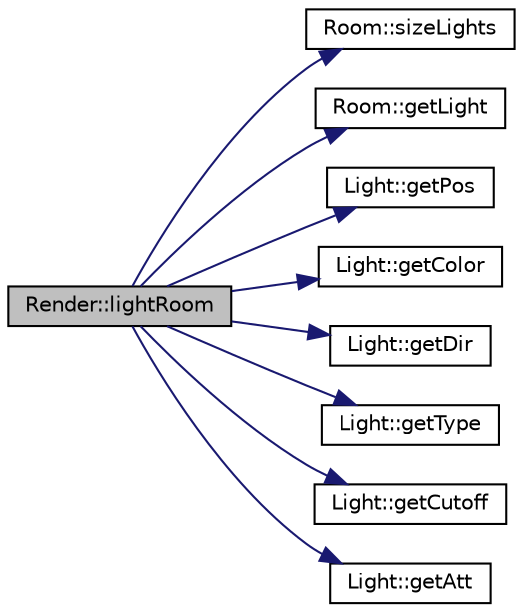 digraph "Render::lightRoom"
{
 // INTERACTIVE_SVG=YES
  edge [fontname="Helvetica",fontsize="10",labelfontname="Helvetica",labelfontsize="10"];
  node [fontname="Helvetica",fontsize="10",shape=record];
  rankdir="LR";
  Node1 [label="Render::lightRoom",height=0.2,width=0.4,color="black", fillcolor="grey75", style="filled" fontcolor="black"];
  Node1 -> Node2 [color="midnightblue",fontsize="10",style="solid",fontname="Helvetica"];
  Node2 [label="Room::sizeLights",height=0.2,width=0.4,color="black", fillcolor="white", style="filled",URL="$class_room.html#a9826644003c6c2cfc5be838766196c68"];
  Node1 -> Node3 [color="midnightblue",fontsize="10",style="solid",fontname="Helvetica"];
  Node3 [label="Room::getLight",height=0.2,width=0.4,color="black", fillcolor="white", style="filled",URL="$class_room.html#aae7cfbc034b9a8a82f6e4c5b1e5777b3"];
  Node1 -> Node4 [color="midnightblue",fontsize="10",style="solid",fontname="Helvetica"];
  Node4 [label="Light::getPos",height=0.2,width=0.4,color="black", fillcolor="white", style="filled",URL="$class_light.html#a664b6ffe5c24b6c0a24105342e0548b8"];
  Node1 -> Node5 [color="midnightblue",fontsize="10",style="solid",fontname="Helvetica"];
  Node5 [label="Light::getColor",height=0.2,width=0.4,color="black", fillcolor="white", style="filled",URL="$class_light.html#a646805d90e2caf2d635c835512a4714e"];
  Node1 -> Node6 [color="midnightblue",fontsize="10",style="solid",fontname="Helvetica"];
  Node6 [label="Light::getDir",height=0.2,width=0.4,color="black", fillcolor="white", style="filled",URL="$class_light.html#a5c809080f9dc87b4760ddfb53b0c4f69"];
  Node1 -> Node7 [color="midnightblue",fontsize="10",style="solid",fontname="Helvetica"];
  Node7 [label="Light::getType",height=0.2,width=0.4,color="black", fillcolor="white", style="filled",URL="$class_light.html#a92578d8841ff473f204e1475587f32f2"];
  Node1 -> Node8 [color="midnightblue",fontsize="10",style="solid",fontname="Helvetica"];
  Node8 [label="Light::getCutoff",height=0.2,width=0.4,color="black", fillcolor="white", style="filled",URL="$class_light.html#a5c06bd50ed16143174652f11f5ef8b41"];
  Node1 -> Node9 [color="midnightblue",fontsize="10",style="solid",fontname="Helvetica"];
  Node9 [label="Light::getAtt",height=0.2,width=0.4,color="black", fillcolor="white", style="filled",URL="$class_light.html#acf3ebb9e00dbde856093ff1e397271dd"];
}
